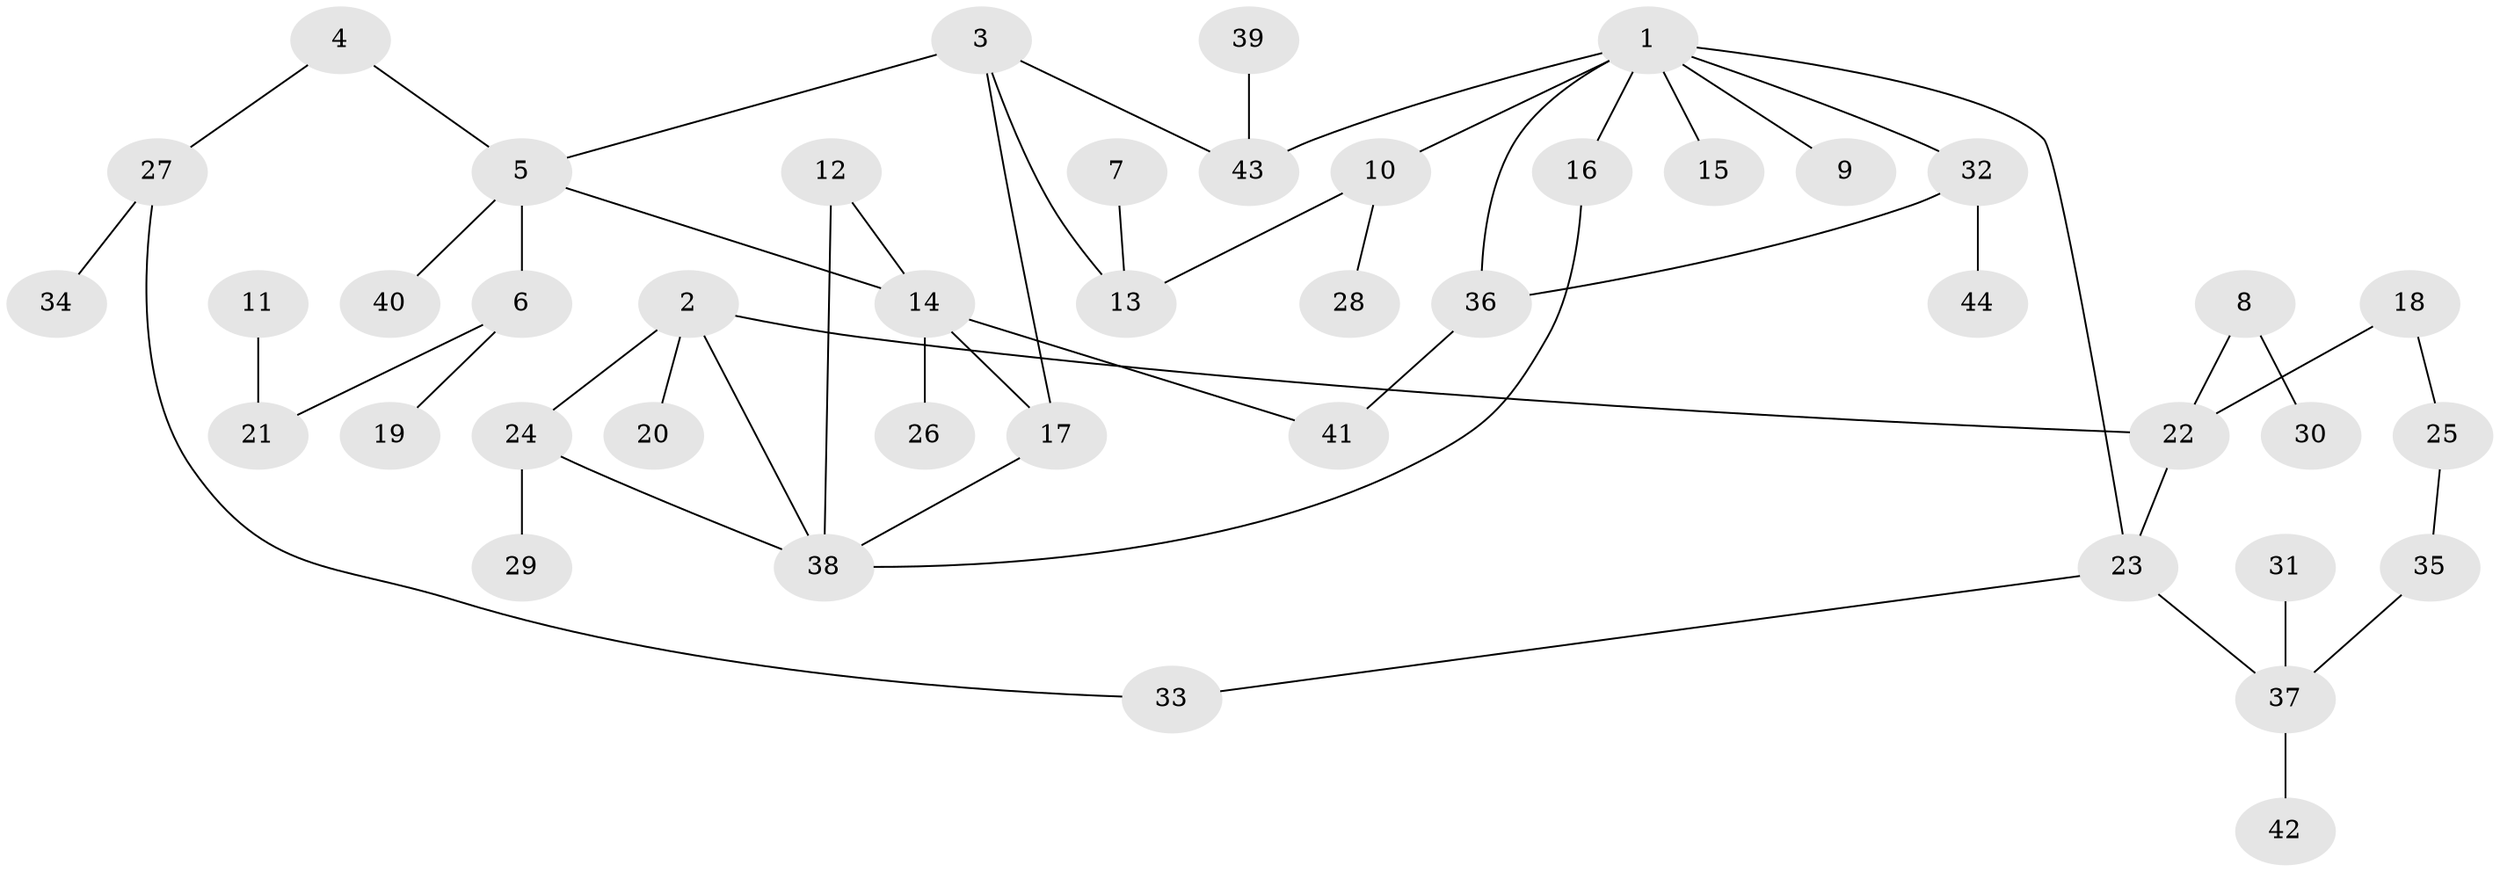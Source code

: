 // original degree distribution, {5: 0.056818181818181816, 8: 0.011363636363636364, 4: 0.10227272727272728, 3: 0.13636363636363635, 1: 0.42045454545454547, 2: 0.26136363636363635, 6: 0.011363636363636364}
// Generated by graph-tools (version 1.1) at 2025/01/03/09/25 03:01:05]
// undirected, 44 vertices, 53 edges
graph export_dot {
graph [start="1"]
  node [color=gray90,style=filled];
  1;
  2;
  3;
  4;
  5;
  6;
  7;
  8;
  9;
  10;
  11;
  12;
  13;
  14;
  15;
  16;
  17;
  18;
  19;
  20;
  21;
  22;
  23;
  24;
  25;
  26;
  27;
  28;
  29;
  30;
  31;
  32;
  33;
  34;
  35;
  36;
  37;
  38;
  39;
  40;
  41;
  42;
  43;
  44;
  1 -- 9 [weight=1.0];
  1 -- 10 [weight=1.0];
  1 -- 15 [weight=1.0];
  1 -- 16 [weight=1.0];
  1 -- 23 [weight=1.0];
  1 -- 32 [weight=1.0];
  1 -- 36 [weight=1.0];
  1 -- 43 [weight=1.0];
  2 -- 20 [weight=1.0];
  2 -- 22 [weight=1.0];
  2 -- 24 [weight=1.0];
  2 -- 38 [weight=1.0];
  3 -- 5 [weight=1.0];
  3 -- 13 [weight=1.0];
  3 -- 17 [weight=1.0];
  3 -- 43 [weight=1.0];
  4 -- 5 [weight=1.0];
  4 -- 27 [weight=1.0];
  5 -- 6 [weight=1.0];
  5 -- 14 [weight=1.0];
  5 -- 40 [weight=1.0];
  6 -- 19 [weight=1.0];
  6 -- 21 [weight=1.0];
  7 -- 13 [weight=1.0];
  8 -- 22 [weight=1.0];
  8 -- 30 [weight=1.0];
  10 -- 13 [weight=1.0];
  10 -- 28 [weight=1.0];
  11 -- 21 [weight=1.0];
  12 -- 14 [weight=1.0];
  12 -- 38 [weight=1.0];
  14 -- 17 [weight=1.0];
  14 -- 26 [weight=1.0];
  14 -- 41 [weight=1.0];
  16 -- 38 [weight=1.0];
  17 -- 38 [weight=1.0];
  18 -- 22 [weight=1.0];
  18 -- 25 [weight=1.0];
  22 -- 23 [weight=1.0];
  23 -- 33 [weight=1.0];
  23 -- 37 [weight=1.0];
  24 -- 29 [weight=1.0];
  24 -- 38 [weight=1.0];
  25 -- 35 [weight=1.0];
  27 -- 33 [weight=1.0];
  27 -- 34 [weight=1.0];
  31 -- 37 [weight=1.0];
  32 -- 36 [weight=1.0];
  32 -- 44 [weight=1.0];
  35 -- 37 [weight=1.0];
  36 -- 41 [weight=1.0];
  37 -- 42 [weight=1.0];
  39 -- 43 [weight=1.0];
}
